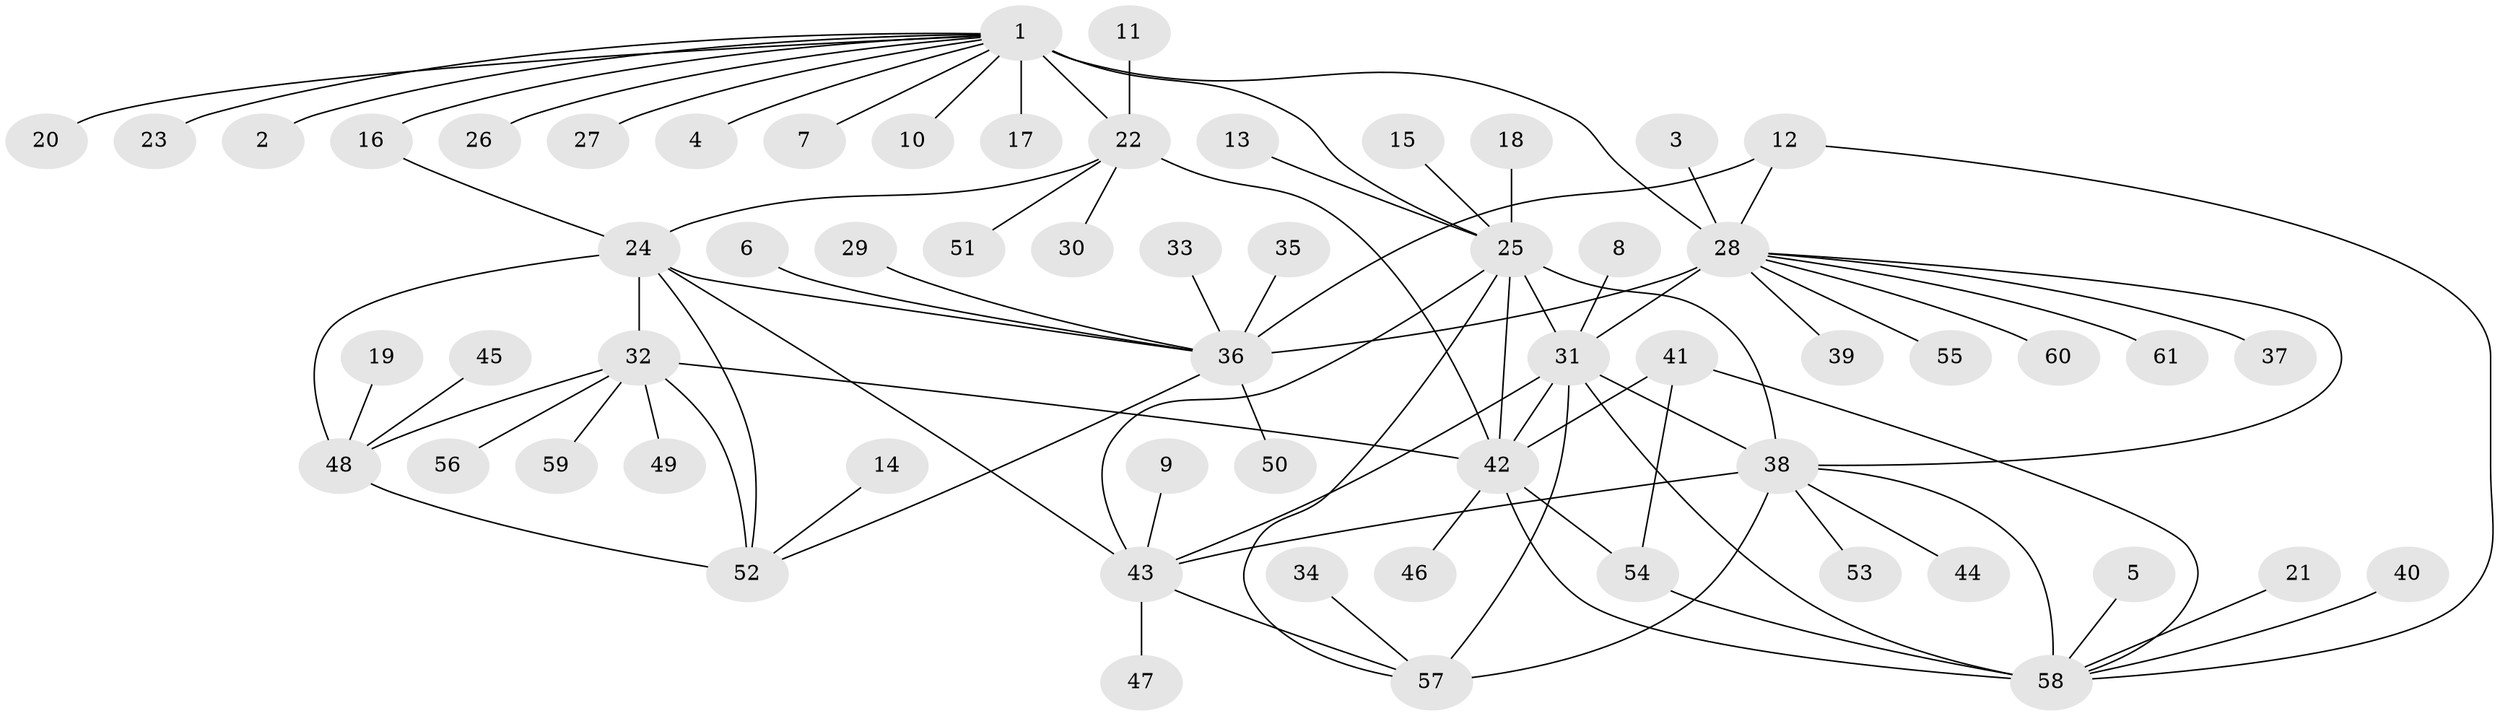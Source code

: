 // original degree distribution, {12: 0.01639344262295082, 8: 0.08196721311475409, 7: 0.03278688524590164, 5: 0.02459016393442623, 10: 0.02459016393442623, 11: 0.02459016393442623, 9: 0.02459016393442623, 6: 0.02459016393442623, 2: 0.11475409836065574, 1: 0.6065573770491803, 3: 0.02459016393442623}
// Generated by graph-tools (version 1.1) at 2025/50/03/09/25 03:50:27]
// undirected, 61 vertices, 85 edges
graph export_dot {
graph [start="1"]
  node [color=gray90,style=filled];
  1;
  2;
  3;
  4;
  5;
  6;
  7;
  8;
  9;
  10;
  11;
  12;
  13;
  14;
  15;
  16;
  17;
  18;
  19;
  20;
  21;
  22;
  23;
  24;
  25;
  26;
  27;
  28;
  29;
  30;
  31;
  32;
  33;
  34;
  35;
  36;
  37;
  38;
  39;
  40;
  41;
  42;
  43;
  44;
  45;
  46;
  47;
  48;
  49;
  50;
  51;
  52;
  53;
  54;
  55;
  56;
  57;
  58;
  59;
  60;
  61;
  1 -- 2 [weight=1.0];
  1 -- 4 [weight=1.0];
  1 -- 7 [weight=1.0];
  1 -- 10 [weight=1.0];
  1 -- 16 [weight=1.0];
  1 -- 17 [weight=1.0];
  1 -- 20 [weight=1.0];
  1 -- 22 [weight=8.0];
  1 -- 23 [weight=1.0];
  1 -- 25 [weight=1.0];
  1 -- 26 [weight=1.0];
  1 -- 27 [weight=1.0];
  1 -- 28 [weight=1.0];
  3 -- 28 [weight=1.0];
  5 -- 58 [weight=1.0];
  6 -- 36 [weight=1.0];
  8 -- 31 [weight=1.0];
  9 -- 43 [weight=1.0];
  11 -- 22 [weight=1.0];
  12 -- 28 [weight=2.0];
  12 -- 36 [weight=3.0];
  12 -- 58 [weight=1.0];
  13 -- 25 [weight=1.0];
  14 -- 52 [weight=1.0];
  15 -- 25 [weight=1.0];
  16 -- 24 [weight=1.0];
  18 -- 25 [weight=1.0];
  19 -- 48 [weight=1.0];
  21 -- 58 [weight=1.0];
  22 -- 24 [weight=1.0];
  22 -- 30 [weight=1.0];
  22 -- 42 [weight=1.0];
  22 -- 51 [weight=1.0];
  24 -- 32 [weight=3.0];
  24 -- 36 [weight=1.0];
  24 -- 43 [weight=1.0];
  24 -- 48 [weight=1.0];
  24 -- 52 [weight=1.0];
  25 -- 31 [weight=1.0];
  25 -- 38 [weight=2.0];
  25 -- 42 [weight=1.0];
  25 -- 43 [weight=1.0];
  25 -- 57 [weight=1.0];
  28 -- 31 [weight=1.0];
  28 -- 36 [weight=6.0];
  28 -- 37 [weight=1.0];
  28 -- 38 [weight=1.0];
  28 -- 39 [weight=1.0];
  28 -- 55 [weight=1.0];
  28 -- 60 [weight=1.0];
  28 -- 61 [weight=1.0];
  29 -- 36 [weight=1.0];
  31 -- 38 [weight=2.0];
  31 -- 42 [weight=1.0];
  31 -- 43 [weight=1.0];
  31 -- 57 [weight=1.0];
  31 -- 58 [weight=1.0];
  32 -- 42 [weight=1.0];
  32 -- 48 [weight=3.0];
  32 -- 49 [weight=1.0];
  32 -- 52 [weight=3.0];
  32 -- 56 [weight=1.0];
  32 -- 59 [weight=1.0];
  33 -- 36 [weight=1.0];
  34 -- 57 [weight=1.0];
  35 -- 36 [weight=1.0];
  36 -- 50 [weight=1.0];
  36 -- 52 [weight=1.0];
  38 -- 43 [weight=2.0];
  38 -- 44 [weight=1.0];
  38 -- 53 [weight=1.0];
  38 -- 57 [weight=2.0];
  38 -- 58 [weight=1.0];
  40 -- 58 [weight=1.0];
  41 -- 42 [weight=1.0];
  41 -- 54 [weight=1.0];
  41 -- 58 [weight=3.0];
  42 -- 46 [weight=1.0];
  42 -- 54 [weight=1.0];
  42 -- 58 [weight=3.0];
  43 -- 47 [weight=1.0];
  43 -- 57 [weight=1.0];
  45 -- 48 [weight=1.0];
  48 -- 52 [weight=1.0];
  54 -- 58 [weight=3.0];
}
